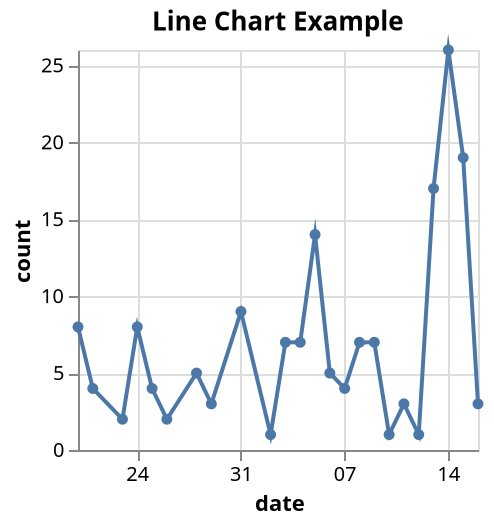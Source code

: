 {
  "$schema": "https://vega.github.io/schema/vega-lite/v5.json",
  "title": {
    "text": "Line Chart Example"
  },
  "mark": {
    "type": "line",
    "point": true,
    "tooltip": true
  },
  "encoding": {
    "x": {
      "field": "label",
      "type": "temporal",
      "axis": {
        "title": "date",
        "format": "%d"
      }
    },
    "y": {
      "title": "count",
      "field": "value",
      "type": "quantitative"
    }
  },
  "data": {
    "values": [
      {
        "label": "2020-05-20",
        "value": 8
      },
      {
        "label": "2020-05-21",
        "value": 4
      },
      {
        "label": "2020-05-23",
        "value": 2
      },
      {
        "label": "2020-05-24",
        "value": 8
      },
      {
        "label": "2020-05-25",
        "value": 4
      },
      {
        "label": "2020-05-26",
        "value": 2
      },
      {
        "label": "2020-05-28",
        "value": 5
      },
      {
        "label": "2020-05-29",
        "value": 3
      },
      {
        "label": "2020-05-31",
        "value": 9
      },
      {
        "label": "2020-06-02",
        "value": 1
      },
      {
        "label": "2020-06-03",
        "value": 7
      },
      {
        "label": "2020-06-04",
        "value": 7
      },
      {
        "label": "2020-06-05",
        "value": 14
      },
      {
        "label": "2020-06-06",
        "value": 5
      },
      {
        "label": "2020-06-07",
        "value": 4
      },
      {
        "label": "2020-06-08",
        "value": 7
      },
      {
        "label": "2020-06-09",
        "value": 7
      },
      {
        "label": "2020-06-10",
        "value": 1
      },
      {
        "label": "2020-06-11",
        "value": 3
      },
      {
        "label": "2020-06-12",
        "value": 1
      },
      {
        "label": "2020-06-13",
        "value": 17
      },
      {
        "label": "2020-06-14",
        "value": 26
      },
      {
        "label": "2020-06-15",
        "value": 19
      },
      {
        "label": "2020-06-16",
        "value": 3
      }
    ]
  }
}
